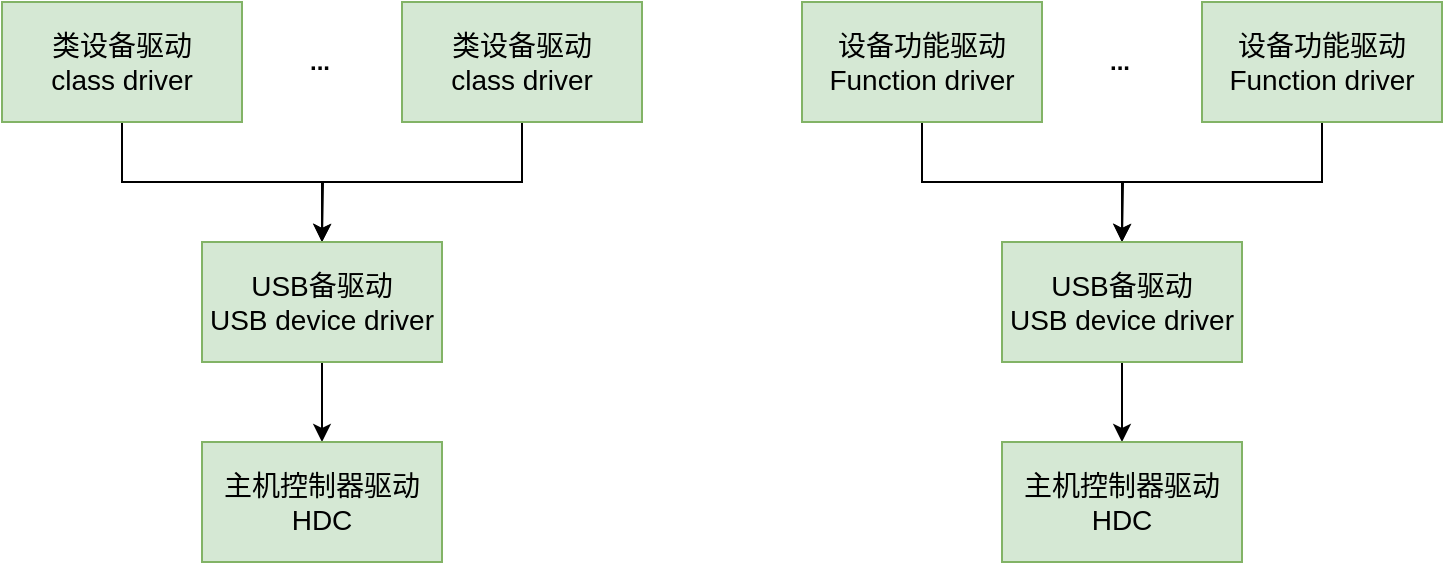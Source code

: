 <mxfile version="14.6.1" type="github">
  <diagram id="bs1kzHZHhOK_201mZCV1" name="第 1 页">
    <mxGraphModel dx="868" dy="394" grid="1" gridSize="10" guides="1" tooltips="1" connect="1" arrows="1" fold="1" page="1" pageScale="1" pageWidth="827" pageHeight="1169" math="0" shadow="0">
      <root>
        <mxCell id="0" />
        <mxCell id="1" parent="0" />
        <mxCell id="PgKri2lGjqEwnihmv5vd-8" style="edgeStyle=orthogonalEdgeStyle;rounded=0;orthogonalLoop=1;jettySize=auto;html=1;exitX=0.5;exitY=1;exitDx=0;exitDy=0;" edge="1" parent="1" source="PgKri2lGjqEwnihmv5vd-1" target="PgKri2lGjqEwnihmv5vd-3">
          <mxGeometry relative="1" as="geometry" />
        </mxCell>
        <mxCell id="PgKri2lGjqEwnihmv5vd-1" value="&lt;font style=&quot;font-size: 14px&quot;&gt;类设备驱动&lt;br&gt;class driver&lt;br&gt;&lt;/font&gt;" style="rounded=0;whiteSpace=wrap;html=1;fillColor=#d5e8d4;strokeColor=#82b366;" vertex="1" parent="1">
          <mxGeometry x="80" y="40" width="120" height="60" as="geometry" />
        </mxCell>
        <mxCell id="PgKri2lGjqEwnihmv5vd-9" style="edgeStyle=orthogonalEdgeStyle;rounded=0;orthogonalLoop=1;jettySize=auto;html=1;exitX=0.5;exitY=1;exitDx=0;exitDy=0;" edge="1" parent="1" source="PgKri2lGjqEwnihmv5vd-2">
          <mxGeometry relative="1" as="geometry">
            <mxPoint x="240" y="160" as="targetPoint" />
          </mxGeometry>
        </mxCell>
        <mxCell id="PgKri2lGjqEwnihmv5vd-2" value="&lt;font style=&quot;font-size: 14px&quot;&gt;类设备驱动&lt;br&gt;class driver&lt;br&gt;&lt;/font&gt;" style="rounded=0;whiteSpace=wrap;html=1;fillColor=#d5e8d4;strokeColor=#82b366;" vertex="1" parent="1">
          <mxGeometry x="280" y="40" width="120" height="60" as="geometry" />
        </mxCell>
        <mxCell id="PgKri2lGjqEwnihmv5vd-6" value="" style="edgeStyle=orthogonalEdgeStyle;rounded=0;orthogonalLoop=1;jettySize=auto;html=1;" edge="1" parent="1" source="PgKri2lGjqEwnihmv5vd-3" target="PgKri2lGjqEwnihmv5vd-5">
          <mxGeometry relative="1" as="geometry" />
        </mxCell>
        <mxCell id="PgKri2lGjqEwnihmv5vd-3" value="&lt;font style=&quot;font-size: 14px&quot;&gt;USB备驱动&lt;br&gt;USB device driver&lt;br&gt;&lt;/font&gt;" style="rounded=0;whiteSpace=wrap;html=1;fillColor=#d5e8d4;strokeColor=#82b366;" vertex="1" parent="1">
          <mxGeometry x="180" y="160" width="120" height="60" as="geometry" />
        </mxCell>
        <mxCell id="PgKri2lGjqEwnihmv5vd-5" value="&lt;font style=&quot;font-size: 14px&quot;&gt;主机控制器驱动&lt;br&gt;HDC&lt;br&gt;&lt;/font&gt;" style="rounded=0;whiteSpace=wrap;html=1;fillColor=#d5e8d4;strokeColor=#82b366;" vertex="1" parent="1">
          <mxGeometry x="180" y="260" width="120" height="60" as="geometry" />
        </mxCell>
        <mxCell id="PgKri2lGjqEwnihmv5vd-7" value="&lt;b&gt;...&lt;/b&gt;" style="text;html=1;strokeColor=none;fillColor=none;align=center;verticalAlign=middle;whiteSpace=wrap;rounded=0;" vertex="1" parent="1">
          <mxGeometry x="219" y="60" width="40" height="20" as="geometry" />
        </mxCell>
        <mxCell id="PgKri2lGjqEwnihmv5vd-11" style="edgeStyle=orthogonalEdgeStyle;rounded=0;orthogonalLoop=1;jettySize=auto;html=1;exitX=0.5;exitY=1;exitDx=0;exitDy=0;" edge="1" parent="1" source="PgKri2lGjqEwnihmv5vd-12" target="PgKri2lGjqEwnihmv5vd-16">
          <mxGeometry relative="1" as="geometry" />
        </mxCell>
        <mxCell id="PgKri2lGjqEwnihmv5vd-12" value="&lt;font style=&quot;font-size: 14px&quot;&gt;设备功能驱动&lt;br&gt;Function driver&lt;br&gt;&lt;/font&gt;" style="rounded=0;whiteSpace=wrap;html=1;fillColor=#d5e8d4;strokeColor=#82b366;" vertex="1" parent="1">
          <mxGeometry x="480" y="40" width="120" height="60" as="geometry" />
        </mxCell>
        <mxCell id="PgKri2lGjqEwnihmv5vd-13" style="edgeStyle=orthogonalEdgeStyle;rounded=0;orthogonalLoop=1;jettySize=auto;html=1;exitX=0.5;exitY=1;exitDx=0;exitDy=0;" edge="1" parent="1" source="PgKri2lGjqEwnihmv5vd-14">
          <mxGeometry relative="1" as="geometry">
            <mxPoint x="640" y="160" as="targetPoint" />
          </mxGeometry>
        </mxCell>
        <mxCell id="PgKri2lGjqEwnihmv5vd-14" value="&lt;font style=&quot;font-size: 14px&quot;&gt;设备功能驱动&lt;br&gt;Function driver&lt;br&gt;&lt;/font&gt;" style="rounded=0;whiteSpace=wrap;html=1;fillColor=#d5e8d4;strokeColor=#82b366;" vertex="1" parent="1">
          <mxGeometry x="680" y="40" width="120" height="60" as="geometry" />
        </mxCell>
        <mxCell id="PgKri2lGjqEwnihmv5vd-15" value="" style="edgeStyle=orthogonalEdgeStyle;rounded=0;orthogonalLoop=1;jettySize=auto;html=1;" edge="1" parent="1" source="PgKri2lGjqEwnihmv5vd-16" target="PgKri2lGjqEwnihmv5vd-17">
          <mxGeometry relative="1" as="geometry" />
        </mxCell>
        <mxCell id="PgKri2lGjqEwnihmv5vd-16" value="&lt;font style=&quot;font-size: 14px&quot;&gt;USB备驱动&lt;br&gt;USB device driver&lt;br&gt;&lt;/font&gt;" style="rounded=0;whiteSpace=wrap;html=1;fillColor=#d5e8d4;strokeColor=#82b366;" vertex="1" parent="1">
          <mxGeometry x="580" y="160" width="120" height="60" as="geometry" />
        </mxCell>
        <mxCell id="PgKri2lGjqEwnihmv5vd-17" value="&lt;font style=&quot;font-size: 14px&quot;&gt;主机控制器驱动&lt;br&gt;HDC&lt;br&gt;&lt;/font&gt;" style="rounded=0;whiteSpace=wrap;html=1;fillColor=#d5e8d4;strokeColor=#82b366;" vertex="1" parent="1">
          <mxGeometry x="580" y="260" width="120" height="60" as="geometry" />
        </mxCell>
        <mxCell id="PgKri2lGjqEwnihmv5vd-18" value="&lt;b&gt;...&lt;/b&gt;" style="text;html=1;strokeColor=none;fillColor=none;align=center;verticalAlign=middle;whiteSpace=wrap;rounded=0;" vertex="1" parent="1">
          <mxGeometry x="619" y="60" width="40" height="20" as="geometry" />
        </mxCell>
      </root>
    </mxGraphModel>
  </diagram>
</mxfile>
